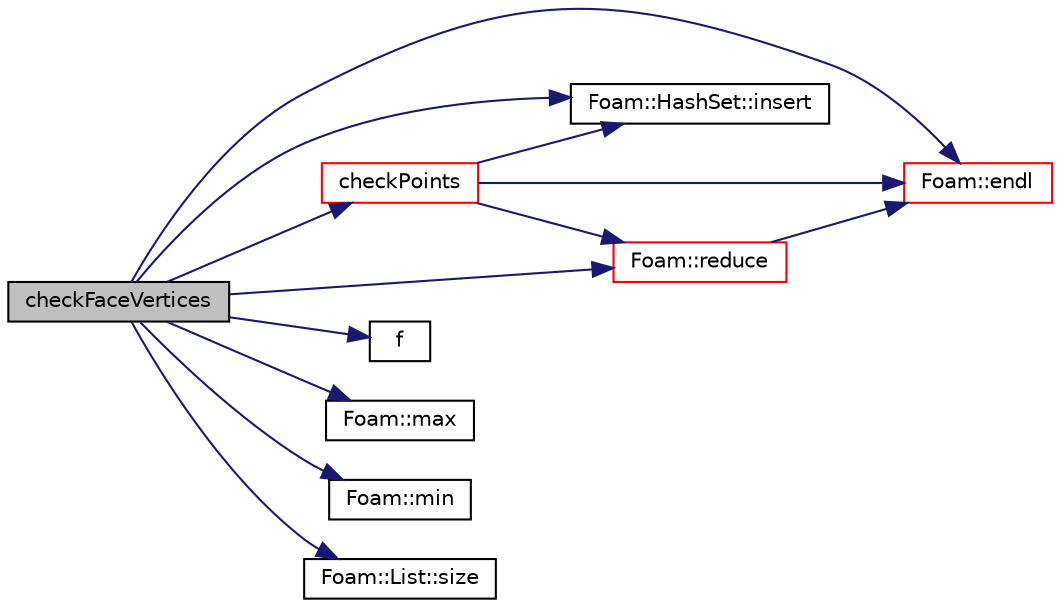digraph "checkFaceVertices"
{
  bgcolor="transparent";
  edge [fontname="Helvetica",fontsize="10",labelfontname="Helvetica",labelfontsize="10"];
  node [fontname="Helvetica",fontsize="10",shape=record];
  rankdir="LR";
  Node40541 [label="checkFaceVertices",height=0.2,width=0.4,color="black", fillcolor="grey75", style="filled", fontcolor="black"];
  Node40541 -> Node40542 [color="midnightblue",fontsize="10",style="solid",fontname="Helvetica"];
  Node40542 [label="checkPoints",height=0.2,width=0.4,color="red",URL="$a28685.html#ab2cad47800ec2f434f334532526b1721",tooltip="Check for unused points. "];
  Node40542 -> Node40543 [color="midnightblue",fontsize="10",style="solid",fontname="Helvetica"];
  Node40543 [label="Foam::endl",height=0.2,width=0.4,color="red",URL="$a21851.html#a2db8fe02a0d3909e9351bb4275b23ce4",tooltip="Add newline and flush stream. "];
  Node40542 -> Node40545 [color="midnightblue",fontsize="10",style="solid",fontname="Helvetica"];
  Node40545 [label="Foam::HashSet::insert",height=0.2,width=0.4,color="black",URL="$a26829.html#a49f0753d9652681fc3a81f59951a0ad7",tooltip="Insert a new entry. "];
  Node40542 -> Node40547 [color="midnightblue",fontsize="10",style="solid",fontname="Helvetica"];
  Node40547 [label="Foam::reduce",height=0.2,width=0.4,color="red",URL="$a21851.html#a7ffd6af4acc2eb9ba72ee296b5ecda23"];
  Node40547 -> Node40543 [color="midnightblue",fontsize="10",style="solid",fontname="Helvetica"];
  Node40541 -> Node40543 [color="midnightblue",fontsize="10",style="solid",fontname="Helvetica"];
  Node40541 -> Node40673 [color="midnightblue",fontsize="10",style="solid",fontname="Helvetica"];
  Node40673 [label="f",height=0.2,width=0.4,color="black",URL="$a18335.html#a888be93833ac7a23170555c69c690288"];
  Node40541 -> Node40545 [color="midnightblue",fontsize="10",style="solid",fontname="Helvetica"];
  Node40541 -> Node40689 [color="midnightblue",fontsize="10",style="solid",fontname="Helvetica"];
  Node40689 [label="Foam::max",height=0.2,width=0.4,color="black",URL="$a21851.html#ac993e906cf2774ae77e666bc24e81733"];
  Node40541 -> Node40843 [color="midnightblue",fontsize="10",style="solid",fontname="Helvetica"];
  Node40843 [label="Foam::min",height=0.2,width=0.4,color="black",URL="$a21851.html#a253e112ad2d56d96230ff39ea7f442dc"];
  Node40541 -> Node40547 [color="midnightblue",fontsize="10",style="solid",fontname="Helvetica"];
  Node40541 -> Node40551 [color="midnightblue",fontsize="10",style="solid",fontname="Helvetica"];
  Node40551 [label="Foam::List::size",height=0.2,width=0.4,color="black",URL="$a26833.html#a8a5f6fa29bd4b500caf186f60245b384",tooltip="Override size to be inconsistent with allocated storage. "];
}
